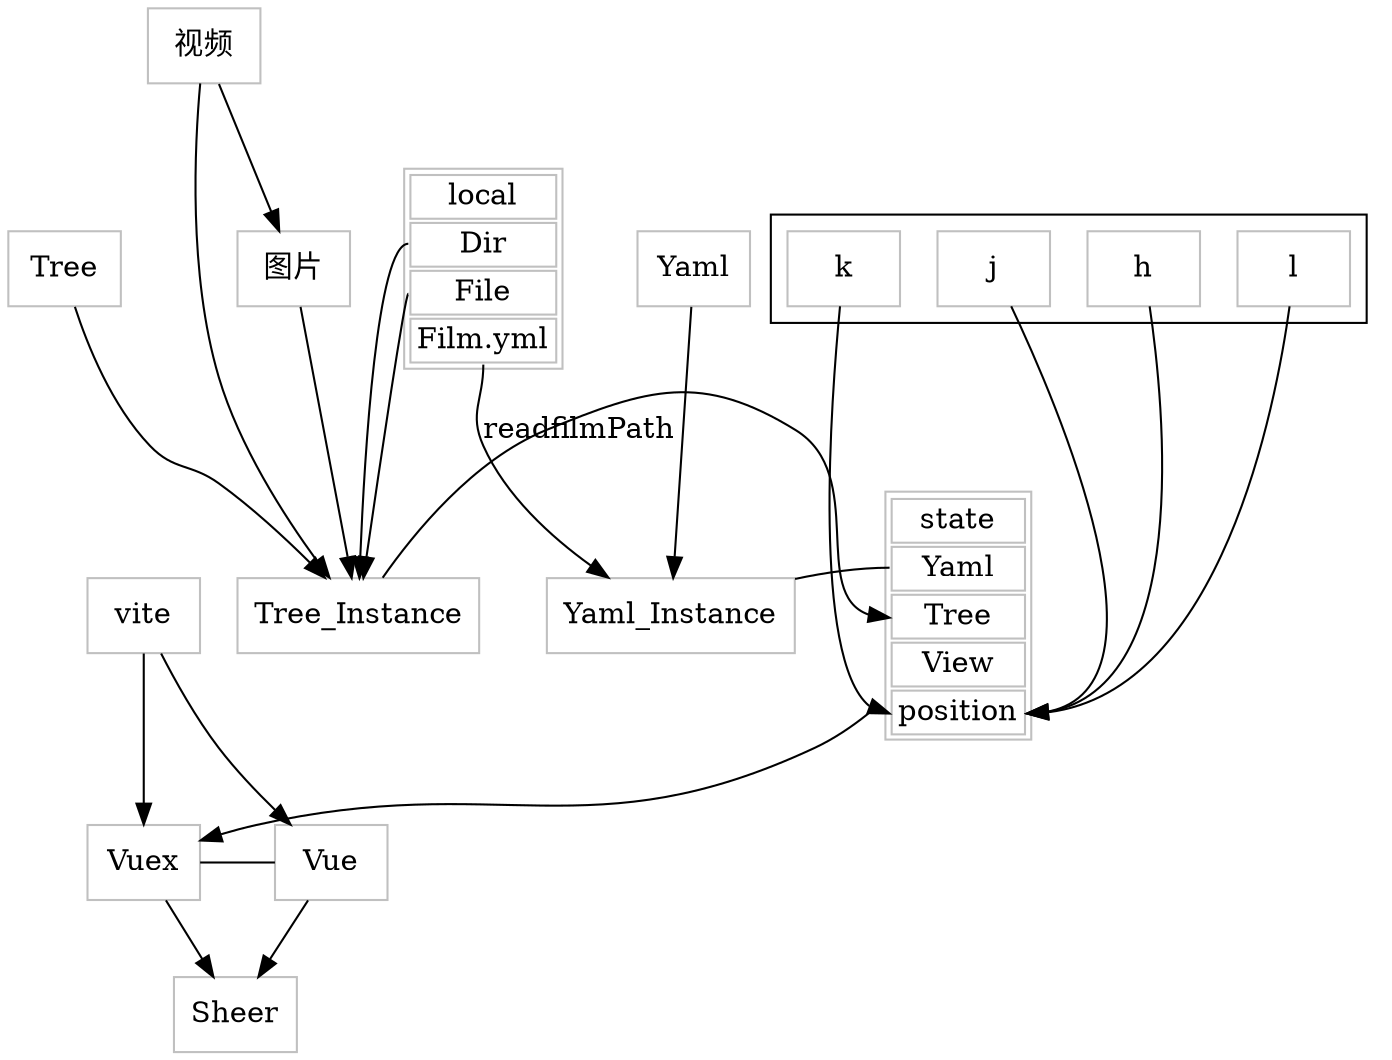 digraph construct {
    node [color=gray,shape=box];
    {rank=max;Sheer}

    local [
        shape = plaintext
        label =<
        <table border='1' cellborder='1'>
            <tr><td colspan="1">local</td></tr>
             <tr>
             <td port='port_one'>Dir</td>
            </tr>
             <tr>
             <td port='port_two'>File</td>
            </tr>
             <tr>
             <td port='port_three'>Film.yml</td>
            </tr>
        </table>
        >
    ];
    state [
        shape = plaintext
        label =<
        <table border='1' cellborder='1'>
            <tr><td colspan="1">state</td></tr>
             <tr>
             <td port='port_one'>Yaml</td>
            </tr>
             <tr>
             <td port='port_two'>Tree</td>
            </tr>
             <tr>
             <td port='port_three'>View</td>
            </tr>
             <tr>
             <td port='port_four'>position</td>
            </tr>
        </table>
        >
    ];
    subgraph cluster_vim{
        l;
        k;
        j;
        h;
    }
    h -> state:port_four
    j -> state:port_four
    k -> state:port_four
    l -> state:port_four
    subgraph cluster_init{
        label = "Init";
        Tree_Instance ;
        Yaml_Instance;
    }

    subgraph dependencies{
        // label="asd";
        // labelloc= "t";
        Vue;
        Vuex;
    }
    { rank=same; Vue Vuex };
    Vuex -> Vue[arrowhead=none];
    Vuex -> {Sheer};
    state -> Vuex;
    Vue -> Sheer ;
    vite -> Vue;
    vite -> Vuex;

    // subgraph cluster_p{
    subgraph cluster_datastructure{
        // label="ad";
        Tree
        Yaml
        pos = "1,2!"
    }
    // { rank=  };
    { rank=same; Tree Yaml };
    { rank=same; Tree_Instance Yaml_Instance state};
    Tree -> Tree_Instance;
    Yaml -> Yaml_Instance;
    {Tree_Instance} -> state:port_two;
    Yaml_Instance -> state:port_one;
    // Tree_Instance -> local

    local:port_one -> Tree_Instance;
    local:port_two -> Tree_Instance;
    local:port_three -> Yaml_Instance[label="readfilmPath"];

    {rank = some; 视频 图片}
    视频 -> 图片
    {视频,图片} -> Tree_Instance


}
